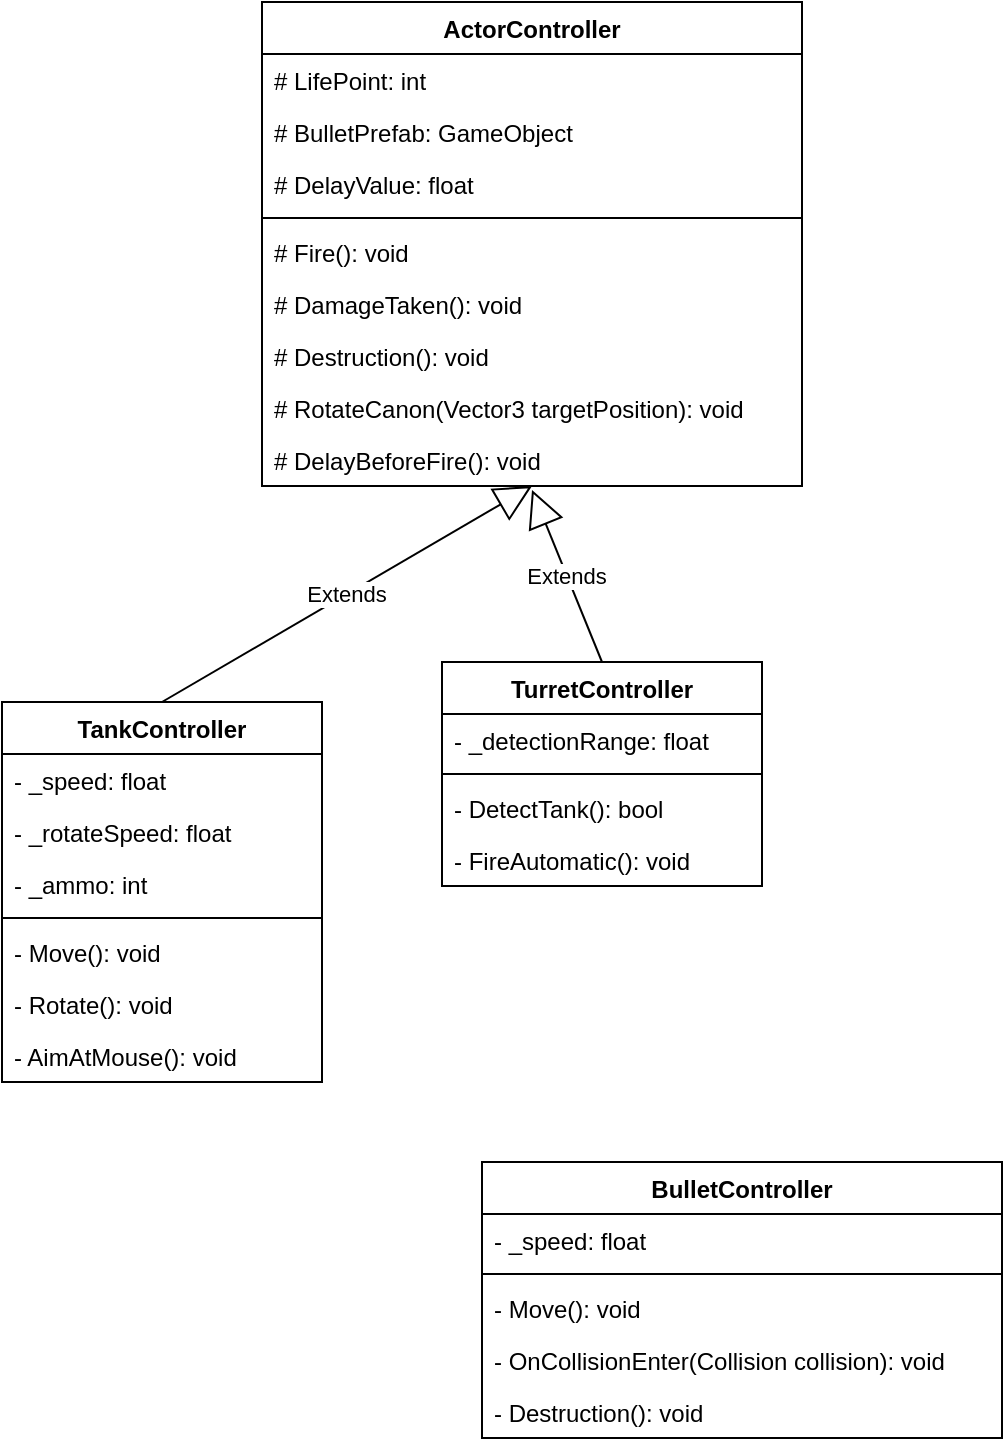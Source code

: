 <mxfile version="20.7.4" type="device"><diagram id="C5RBs43oDa-KdzZeNtuy" name="Page-1"><mxGraphModel dx="610" dy="531" grid="1" gridSize="10" guides="1" tooltips="1" connect="1" arrows="1" fold="1" page="1" pageScale="1" pageWidth="827" pageHeight="1169" math="0" shadow="0"><root><mxCell id="WIyWlLk6GJQsqaUBKTNV-0"/><mxCell id="WIyWlLk6GJQsqaUBKTNV-1" parent="WIyWlLk6GJQsqaUBKTNV-0"/><mxCell id="E9Y2m98ahP-eMbkQE0AG-0" value="ActorController" style="swimlane;fontStyle=1;align=center;verticalAlign=top;childLayout=stackLayout;horizontal=1;startSize=26;horizontalStack=0;resizeParent=1;resizeParentMax=0;resizeLast=0;collapsible=1;marginBottom=0;" vertex="1" parent="WIyWlLk6GJQsqaUBKTNV-1"><mxGeometry x="450" y="30" width="270" height="242" as="geometry"/></mxCell><mxCell id="E9Y2m98ahP-eMbkQE0AG-1" value="# LifePoint: int" style="text;strokeColor=none;fillColor=none;align=left;verticalAlign=top;spacingLeft=4;spacingRight=4;overflow=hidden;rotatable=0;points=[[0,0.5],[1,0.5]];portConstraint=eastwest;" vertex="1" parent="E9Y2m98ahP-eMbkQE0AG-0"><mxGeometry y="26" width="270" height="26" as="geometry"/></mxCell><mxCell id="E9Y2m98ahP-eMbkQE0AG-4" value="# BulletPrefab: GameObject" style="text;strokeColor=none;fillColor=none;align=left;verticalAlign=top;spacingLeft=4;spacingRight=4;overflow=hidden;rotatable=0;points=[[0,0.5],[1,0.5]];portConstraint=eastwest;" vertex="1" parent="E9Y2m98ahP-eMbkQE0AG-0"><mxGeometry y="52" width="270" height="26" as="geometry"/></mxCell><mxCell id="E9Y2m98ahP-eMbkQE0AG-10" value="# DelayValue: float" style="text;strokeColor=none;fillColor=none;align=left;verticalAlign=top;spacingLeft=4;spacingRight=4;overflow=hidden;rotatable=0;points=[[0,0.5],[1,0.5]];portConstraint=eastwest;" vertex="1" parent="E9Y2m98ahP-eMbkQE0AG-0"><mxGeometry y="78" width="270" height="26" as="geometry"/></mxCell><mxCell id="E9Y2m98ahP-eMbkQE0AG-2" value="" style="line;strokeWidth=1;fillColor=none;align=left;verticalAlign=middle;spacingTop=-1;spacingLeft=3;spacingRight=3;rotatable=0;labelPosition=right;points=[];portConstraint=eastwest;strokeColor=inherit;" vertex="1" parent="E9Y2m98ahP-eMbkQE0AG-0"><mxGeometry y="104" width="270" height="8" as="geometry"/></mxCell><mxCell id="E9Y2m98ahP-eMbkQE0AG-3" value="# Fire(): void" style="text;strokeColor=none;fillColor=none;align=left;verticalAlign=top;spacingLeft=4;spacingRight=4;overflow=hidden;rotatable=0;points=[[0,0.5],[1,0.5]];portConstraint=eastwest;" vertex="1" parent="E9Y2m98ahP-eMbkQE0AG-0"><mxGeometry y="112" width="270" height="26" as="geometry"/></mxCell><mxCell id="E9Y2m98ahP-eMbkQE0AG-5" value="# DamageTaken(): void" style="text;strokeColor=none;fillColor=none;align=left;verticalAlign=top;spacingLeft=4;spacingRight=4;overflow=hidden;rotatable=0;points=[[0,0.5],[1,0.5]];portConstraint=eastwest;" vertex="1" parent="E9Y2m98ahP-eMbkQE0AG-0"><mxGeometry y="138" width="270" height="26" as="geometry"/></mxCell><mxCell id="E9Y2m98ahP-eMbkQE0AG-6" value="# Destruction(): void" style="text;strokeColor=none;fillColor=none;align=left;verticalAlign=top;spacingLeft=4;spacingRight=4;overflow=hidden;rotatable=0;points=[[0,0.5],[1,0.5]];portConstraint=eastwest;" vertex="1" parent="E9Y2m98ahP-eMbkQE0AG-0"><mxGeometry y="164" width="270" height="26" as="geometry"/></mxCell><mxCell id="E9Y2m98ahP-eMbkQE0AG-7" value="# RotateCanon(Vector3 targetPosition): void" style="text;strokeColor=none;fillColor=none;align=left;verticalAlign=top;spacingLeft=4;spacingRight=4;overflow=hidden;rotatable=0;points=[[0,0.5],[1,0.5]];portConstraint=eastwest;" vertex="1" parent="E9Y2m98ahP-eMbkQE0AG-0"><mxGeometry y="190" width="270" height="26" as="geometry"/></mxCell><mxCell id="E9Y2m98ahP-eMbkQE0AG-9" value="# DelayBeforeFire(): void" style="text;strokeColor=none;fillColor=none;align=left;verticalAlign=top;spacingLeft=4;spacingRight=4;overflow=hidden;rotatable=0;points=[[0,0.5],[1,0.5]];portConstraint=eastwest;" vertex="1" parent="E9Y2m98ahP-eMbkQE0AG-0"><mxGeometry y="216" width="270" height="26" as="geometry"/></mxCell><mxCell id="E9Y2m98ahP-eMbkQE0AG-11" value="TankController" style="swimlane;fontStyle=1;align=center;verticalAlign=top;childLayout=stackLayout;horizontal=1;startSize=26;horizontalStack=0;resizeParent=1;resizeParentMax=0;resizeLast=0;collapsible=1;marginBottom=0;" vertex="1" parent="WIyWlLk6GJQsqaUBKTNV-1"><mxGeometry x="320" y="380" width="160" height="190" as="geometry"/></mxCell><mxCell id="E9Y2m98ahP-eMbkQE0AG-12" value="- _speed: float" style="text;strokeColor=none;fillColor=none;align=left;verticalAlign=top;spacingLeft=4;spacingRight=4;overflow=hidden;rotatable=0;points=[[0,0.5],[1,0.5]];portConstraint=eastwest;" vertex="1" parent="E9Y2m98ahP-eMbkQE0AG-11"><mxGeometry y="26" width="160" height="26" as="geometry"/></mxCell><mxCell id="E9Y2m98ahP-eMbkQE0AG-16" value="- _rotateSpeed: float" style="text;strokeColor=none;fillColor=none;align=left;verticalAlign=top;spacingLeft=4;spacingRight=4;overflow=hidden;rotatable=0;points=[[0,0.5],[1,0.5]];portConstraint=eastwest;" vertex="1" parent="E9Y2m98ahP-eMbkQE0AG-11"><mxGeometry y="52" width="160" height="26" as="geometry"/></mxCell><mxCell id="E9Y2m98ahP-eMbkQE0AG-18" value="- _ammo: int" style="text;strokeColor=none;fillColor=none;align=left;verticalAlign=top;spacingLeft=4;spacingRight=4;overflow=hidden;rotatable=0;points=[[0,0.5],[1,0.5]];portConstraint=eastwest;" vertex="1" parent="E9Y2m98ahP-eMbkQE0AG-11"><mxGeometry y="78" width="160" height="26" as="geometry"/></mxCell><mxCell id="E9Y2m98ahP-eMbkQE0AG-13" value="" style="line;strokeWidth=1;fillColor=none;align=left;verticalAlign=middle;spacingTop=-1;spacingLeft=3;spacingRight=3;rotatable=0;labelPosition=right;points=[];portConstraint=eastwest;strokeColor=inherit;" vertex="1" parent="E9Y2m98ahP-eMbkQE0AG-11"><mxGeometry y="104" width="160" height="8" as="geometry"/></mxCell><mxCell id="E9Y2m98ahP-eMbkQE0AG-14" value="- Move(): void" style="text;strokeColor=none;fillColor=none;align=left;verticalAlign=top;spacingLeft=4;spacingRight=4;overflow=hidden;rotatable=0;points=[[0,0.5],[1,0.5]];portConstraint=eastwest;" vertex="1" parent="E9Y2m98ahP-eMbkQE0AG-11"><mxGeometry y="112" width="160" height="26" as="geometry"/></mxCell><mxCell id="E9Y2m98ahP-eMbkQE0AG-17" value="- Rotate(): void" style="text;strokeColor=none;fillColor=none;align=left;verticalAlign=top;spacingLeft=4;spacingRight=4;overflow=hidden;rotatable=0;points=[[0,0.5],[1,0.5]];portConstraint=eastwest;" vertex="1" parent="E9Y2m98ahP-eMbkQE0AG-11"><mxGeometry y="138" width="160" height="26" as="geometry"/></mxCell><mxCell id="E9Y2m98ahP-eMbkQE0AG-25" value="- AimAtMouse(): void" style="text;strokeColor=none;fillColor=none;align=left;verticalAlign=top;spacingLeft=4;spacingRight=4;overflow=hidden;rotatable=0;points=[[0,0.5],[1,0.5]];portConstraint=eastwest;" vertex="1" parent="E9Y2m98ahP-eMbkQE0AG-11"><mxGeometry y="164" width="160" height="26" as="geometry"/></mxCell><mxCell id="E9Y2m98ahP-eMbkQE0AG-15" value="Extends" style="endArrow=block;endSize=16;endFill=0;html=1;rounded=0;exitX=0.5;exitY=0;exitDx=0;exitDy=0;entryX=0.5;entryY=1;entryDx=0;entryDy=0;" edge="1" parent="WIyWlLk6GJQsqaUBKTNV-1" source="E9Y2m98ahP-eMbkQE0AG-11" target="E9Y2m98ahP-eMbkQE0AG-0"><mxGeometry width="160" relative="1" as="geometry"><mxPoint x="490" y="280" as="sourcePoint"/><mxPoint x="650" y="280" as="targetPoint"/></mxGeometry></mxCell><mxCell id="E9Y2m98ahP-eMbkQE0AG-19" value="TurretController" style="swimlane;fontStyle=1;align=center;verticalAlign=top;childLayout=stackLayout;horizontal=1;startSize=26;horizontalStack=0;resizeParent=1;resizeParentMax=0;resizeLast=0;collapsible=1;marginBottom=0;" vertex="1" parent="WIyWlLk6GJQsqaUBKTNV-1"><mxGeometry x="540" y="360" width="160" height="112" as="geometry"/></mxCell><mxCell id="E9Y2m98ahP-eMbkQE0AG-20" value="- _detectionRange: float" style="text;strokeColor=none;fillColor=none;align=left;verticalAlign=top;spacingLeft=4;spacingRight=4;overflow=hidden;rotatable=0;points=[[0,0.5],[1,0.5]];portConstraint=eastwest;" vertex="1" parent="E9Y2m98ahP-eMbkQE0AG-19"><mxGeometry y="26" width="160" height="26" as="geometry"/></mxCell><mxCell id="E9Y2m98ahP-eMbkQE0AG-21" value="" style="line;strokeWidth=1;fillColor=none;align=left;verticalAlign=middle;spacingTop=-1;spacingLeft=3;spacingRight=3;rotatable=0;labelPosition=right;points=[];portConstraint=eastwest;strokeColor=inherit;" vertex="1" parent="E9Y2m98ahP-eMbkQE0AG-19"><mxGeometry y="52" width="160" height="8" as="geometry"/></mxCell><mxCell id="E9Y2m98ahP-eMbkQE0AG-22" value="- DetectTank(): bool" style="text;strokeColor=none;fillColor=none;align=left;verticalAlign=top;spacingLeft=4;spacingRight=4;overflow=hidden;rotatable=0;points=[[0,0.5],[1,0.5]];portConstraint=eastwest;" vertex="1" parent="E9Y2m98ahP-eMbkQE0AG-19"><mxGeometry y="60" width="160" height="26" as="geometry"/></mxCell><mxCell id="E9Y2m98ahP-eMbkQE0AG-23" value="- FireAutomatic(): void" style="text;strokeColor=none;fillColor=none;align=left;verticalAlign=top;spacingLeft=4;spacingRight=4;overflow=hidden;rotatable=0;points=[[0,0.5],[1,0.5]];portConstraint=eastwest;" vertex="1" parent="E9Y2m98ahP-eMbkQE0AG-19"><mxGeometry y="86" width="160" height="26" as="geometry"/></mxCell><mxCell id="E9Y2m98ahP-eMbkQE0AG-24" value="Extends" style="endArrow=block;endSize=16;endFill=0;html=1;rounded=0;exitX=0.5;exitY=0;exitDx=0;exitDy=0;entryX=0.5;entryY=1.077;entryDx=0;entryDy=0;entryPerimeter=0;" edge="1" parent="WIyWlLk6GJQsqaUBKTNV-1" source="E9Y2m98ahP-eMbkQE0AG-19" target="E9Y2m98ahP-eMbkQE0AG-9"><mxGeometry width="160" relative="1" as="geometry"><mxPoint x="540" y="470" as="sourcePoint"/><mxPoint x="700" y="470" as="targetPoint"/></mxGeometry></mxCell><mxCell id="E9Y2m98ahP-eMbkQE0AG-26" value="BulletController" style="swimlane;fontStyle=1;align=center;verticalAlign=top;childLayout=stackLayout;horizontal=1;startSize=26;horizontalStack=0;resizeParent=1;resizeParentMax=0;resizeLast=0;collapsible=1;marginBottom=0;" vertex="1" parent="WIyWlLk6GJQsqaUBKTNV-1"><mxGeometry x="560" y="610" width="260" height="138" as="geometry"/></mxCell><mxCell id="E9Y2m98ahP-eMbkQE0AG-27" value="- _speed: float" style="text;strokeColor=none;fillColor=none;align=left;verticalAlign=top;spacingLeft=4;spacingRight=4;overflow=hidden;rotatable=0;points=[[0,0.5],[1,0.5]];portConstraint=eastwest;" vertex="1" parent="E9Y2m98ahP-eMbkQE0AG-26"><mxGeometry y="26" width="260" height="26" as="geometry"/></mxCell><mxCell id="E9Y2m98ahP-eMbkQE0AG-28" value="" style="line;strokeWidth=1;fillColor=none;align=left;verticalAlign=middle;spacingTop=-1;spacingLeft=3;spacingRight=3;rotatable=0;labelPosition=right;points=[];portConstraint=eastwest;strokeColor=inherit;" vertex="1" parent="E9Y2m98ahP-eMbkQE0AG-26"><mxGeometry y="52" width="260" height="8" as="geometry"/></mxCell><mxCell id="E9Y2m98ahP-eMbkQE0AG-29" value="- Move(): void" style="text;strokeColor=none;fillColor=none;align=left;verticalAlign=top;spacingLeft=4;spacingRight=4;overflow=hidden;rotatable=0;points=[[0,0.5],[1,0.5]];portConstraint=eastwest;" vertex="1" parent="E9Y2m98ahP-eMbkQE0AG-26"><mxGeometry y="60" width="260" height="26" as="geometry"/></mxCell><mxCell id="E9Y2m98ahP-eMbkQE0AG-30" value="- OnCollisionEnter(Collision collision): void" style="text;strokeColor=none;fillColor=none;align=left;verticalAlign=top;spacingLeft=4;spacingRight=4;overflow=hidden;rotatable=0;points=[[0,0.5],[1,0.5]];portConstraint=eastwest;" vertex="1" parent="E9Y2m98ahP-eMbkQE0AG-26"><mxGeometry y="86" width="260" height="26" as="geometry"/></mxCell><mxCell id="E9Y2m98ahP-eMbkQE0AG-31" value="- Destruction(): void" style="text;strokeColor=none;fillColor=none;align=left;verticalAlign=top;spacingLeft=4;spacingRight=4;overflow=hidden;rotatable=0;points=[[0,0.5],[1,0.5]];portConstraint=eastwest;" vertex="1" parent="E9Y2m98ahP-eMbkQE0AG-26"><mxGeometry y="112" width="260" height="26" as="geometry"/></mxCell></root></mxGraphModel></diagram></mxfile>
